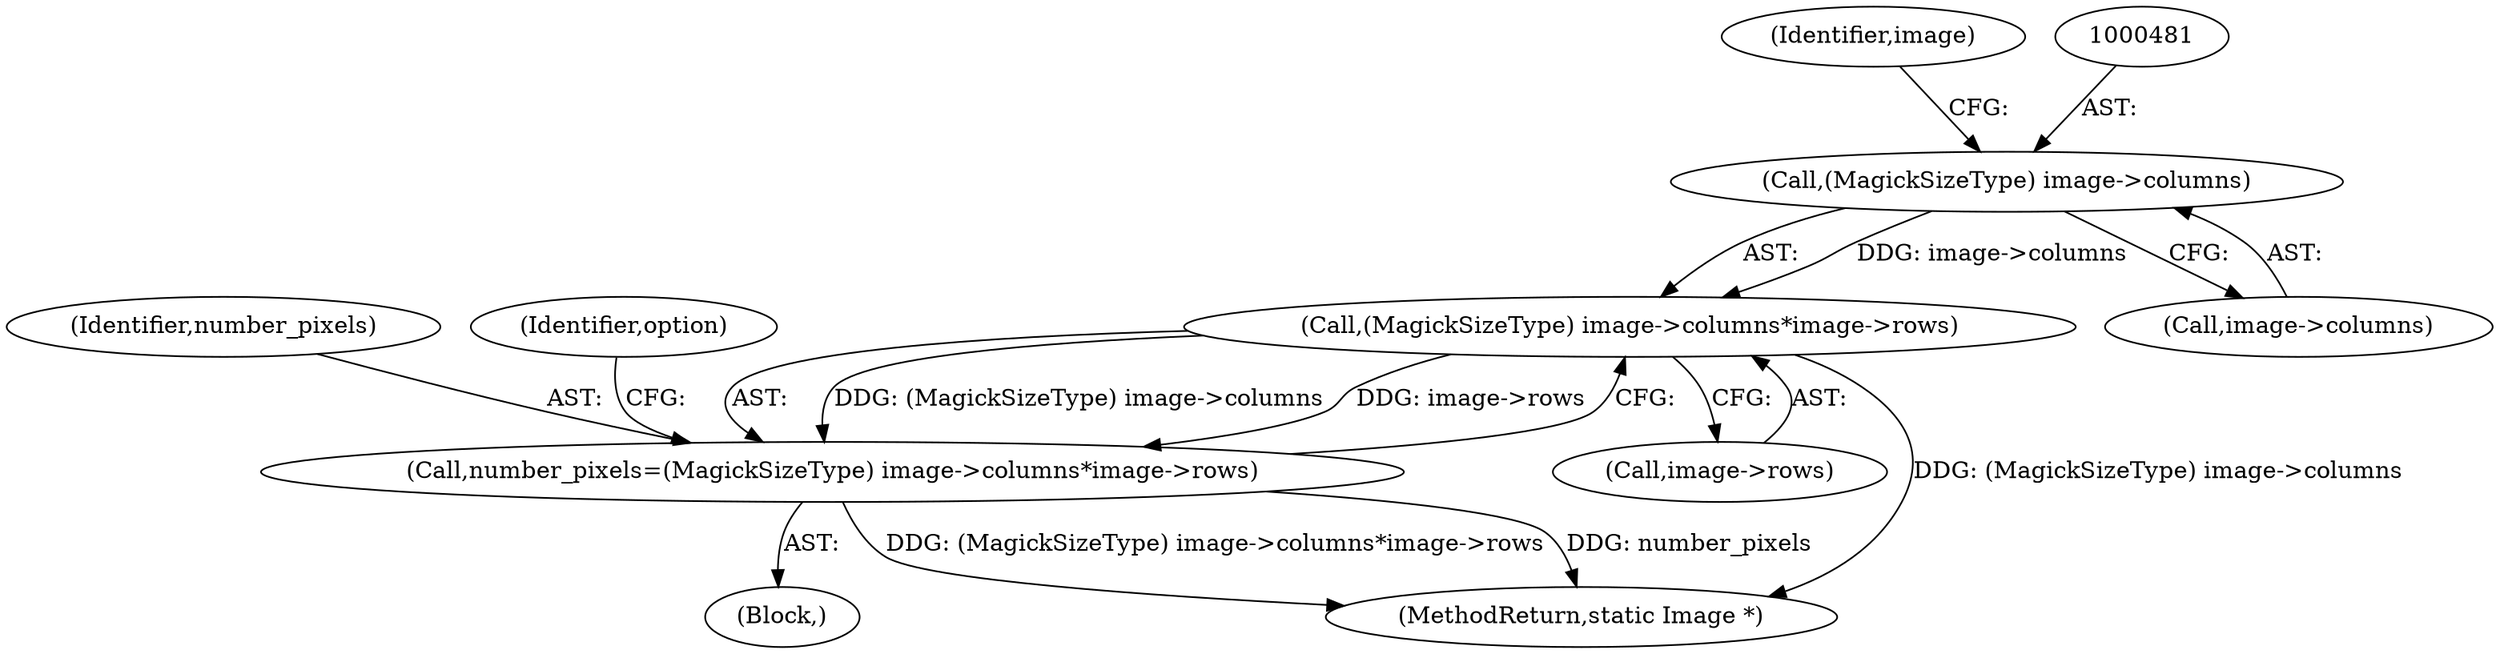 digraph "0_ImageMagick_58cf5bf4fade82e3b510e8f3463a967278a3e410@pointer" {
"1000480" [label="(Call,(MagickSizeType) image->columns)"];
"1000479" [label="(Call,(MagickSizeType) image->columns*image->rows)"];
"1000477" [label="(Call,number_pixels=(MagickSizeType) image->columns*image->rows)"];
"1000485" [label="(Call,image->rows)"];
"1000479" [label="(Call,(MagickSizeType) image->columns*image->rows)"];
"1000482" [label="(Call,image->columns)"];
"1000480" [label="(Call,(MagickSizeType) image->columns)"];
"1000478" [label="(Identifier,number_pixels)"];
"1000477" [label="(Call,number_pixels=(MagickSizeType) image->columns*image->rows)"];
"1000110" [label="(Block,)"];
"1001853" [label="(MethodReturn,static Image *)"];
"1000486" [label="(Identifier,image)"];
"1000489" [label="(Identifier,option)"];
"1000480" -> "1000479"  [label="AST: "];
"1000480" -> "1000482"  [label="CFG: "];
"1000481" -> "1000480"  [label="AST: "];
"1000482" -> "1000480"  [label="AST: "];
"1000486" -> "1000480"  [label="CFG: "];
"1000480" -> "1000479"  [label="DDG: image->columns"];
"1000479" -> "1000477"  [label="AST: "];
"1000479" -> "1000485"  [label="CFG: "];
"1000485" -> "1000479"  [label="AST: "];
"1000477" -> "1000479"  [label="CFG: "];
"1000479" -> "1001853"  [label="DDG: (MagickSizeType) image->columns"];
"1000479" -> "1000477"  [label="DDG: (MagickSizeType) image->columns"];
"1000479" -> "1000477"  [label="DDG: image->rows"];
"1000477" -> "1000110"  [label="AST: "];
"1000478" -> "1000477"  [label="AST: "];
"1000489" -> "1000477"  [label="CFG: "];
"1000477" -> "1001853"  [label="DDG: (MagickSizeType) image->columns*image->rows"];
"1000477" -> "1001853"  [label="DDG: number_pixels"];
}
